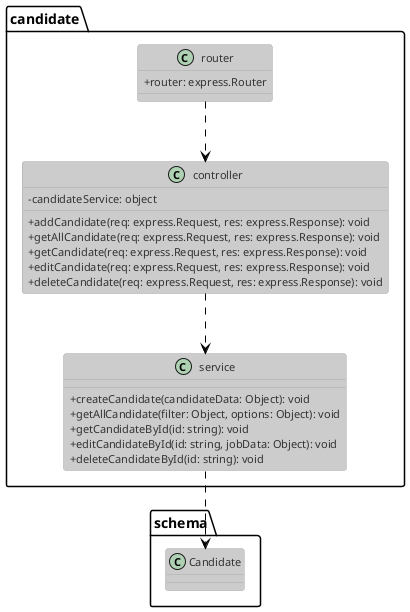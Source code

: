 @startuml authClass
!theme reddress-lightblue

skinparam classAttributeIconSize 0
class candidate.controller{
    - {field} candidateService: object

    + {method} addCandidate(req: express.Request, res: express.Response): void
    + {method} getAllCandidate(req: express.Request, res: express.Response): void
    + {method} getCandidate(req: express.Request, res: express.Response): void
    + {method} editCandidate(req: express.Request, res: express.Response): void
    + {method} deleteCandidate(req: express.Request, res: express.Response): void
}

class candidate.service{
    + {method} createCandidate(candidateData: Object): void
    + {method} getAllCandidate(filter: Object, options: Object): void
    + {method} getCandidateById(id: string): void
    + {method} editCandidateById(id: string, jobData: Object): void
    + {method} deleteCandidateById(id: string): void
}

class candidate.router{
    + {field} router: express.Router
}

class schema.Candidate {

}

candidate.router ..> candidate.controller
candidate.controller ..> candidate.service
candidate.service ..> schema.Candidate
@enduml